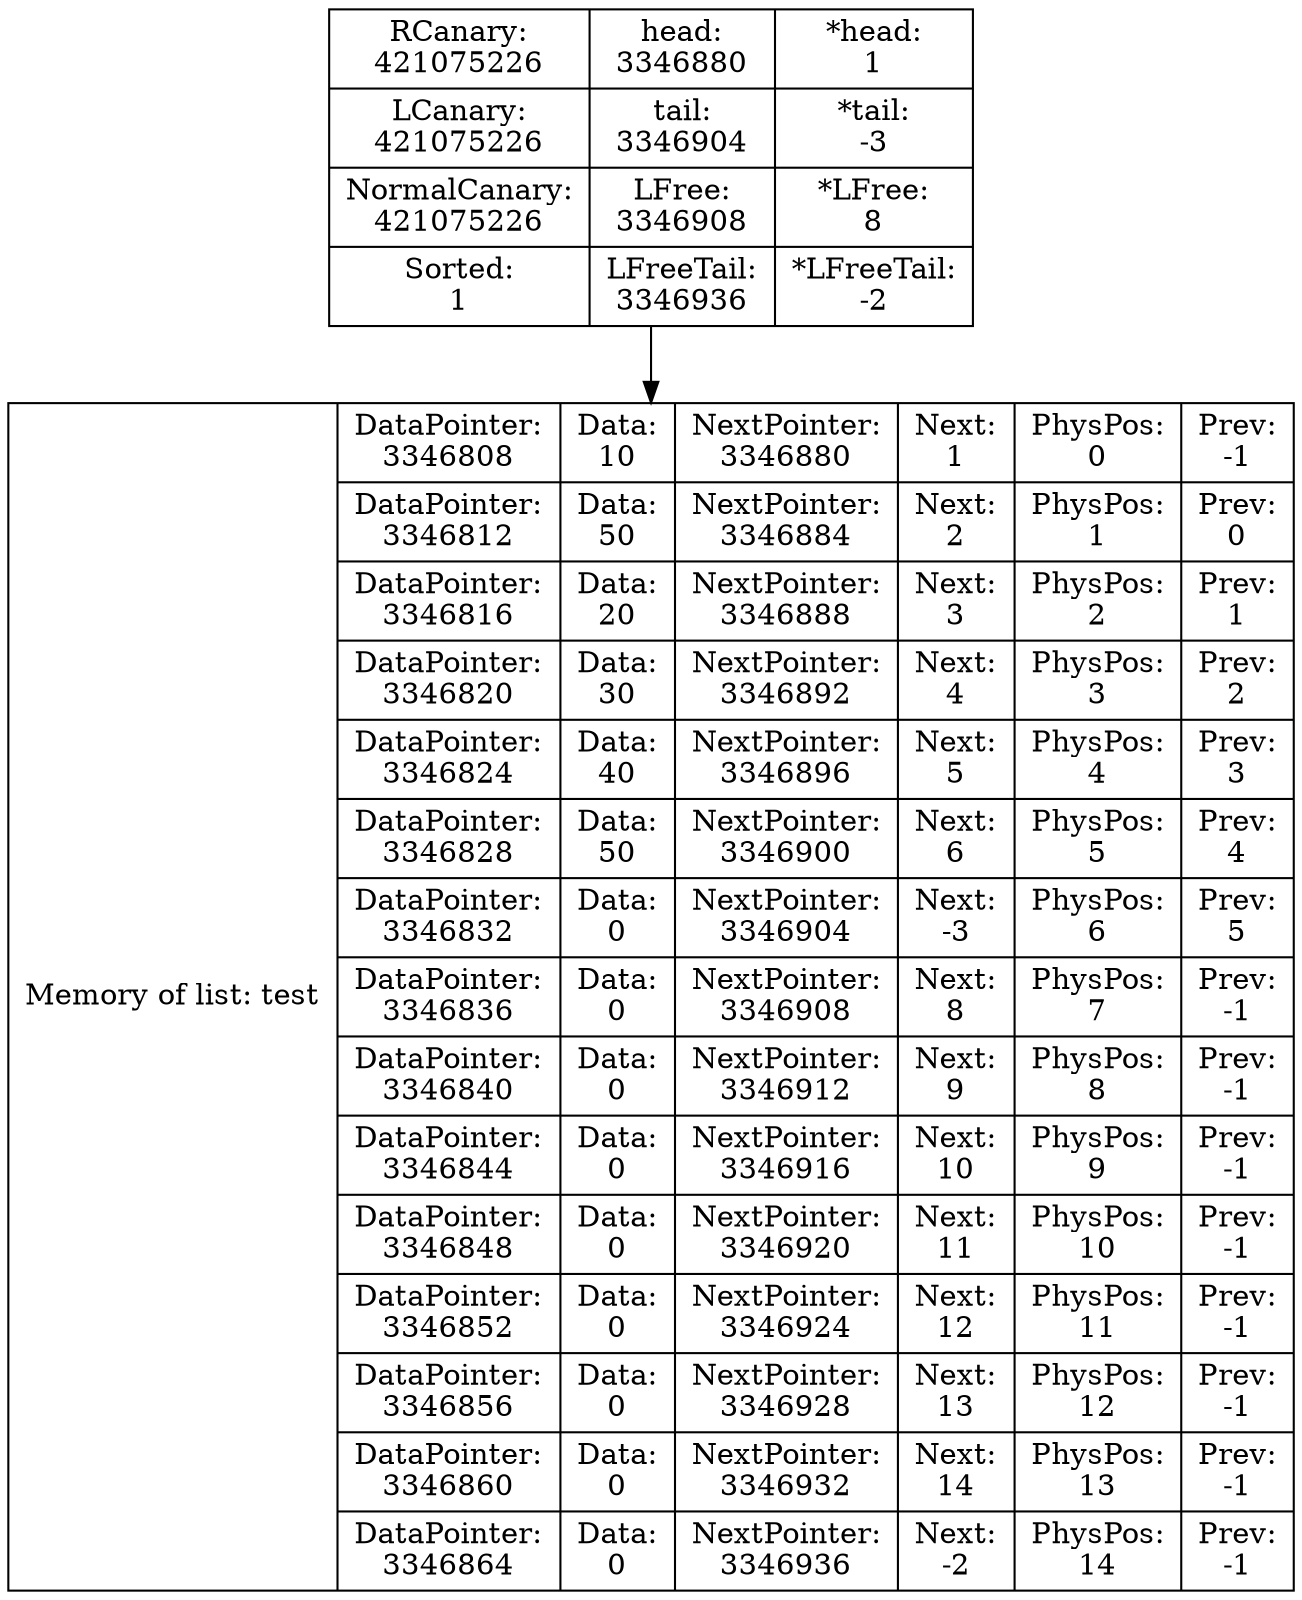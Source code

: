 digraph G{
data [shape=record,label="{Memory of list: test} | {{DataPointer:\n3346808 | Data:\n10 | NextPointer:\n3346880 | Next:\n1 | PhysPos:\n0 | Prev:\n-1}
| {DataPointer:\n3346812 | Data:\n50 | NextPointer:\n3346884 | Next:\n2 | PhysPos:\n1 | Prev:\n0}
| {DataPointer:\n3346816 | Data:\n20 | NextPointer:\n3346888 | Next:\n3 | PhysPos:\n2 | Prev:\n1}
| {DataPointer:\n3346820 | Data:\n30 | NextPointer:\n3346892 | Next:\n4 | PhysPos:\n3 | Prev:\n2}
| {DataPointer:\n3346824 | Data:\n40 | NextPointer:\n3346896 | Next:\n5 | PhysPos:\n4 | Prev:\n3}
| {DataPointer:\n3346828 | Data:\n50 | NextPointer:\n3346900 | Next:\n6 | PhysPos:\n5 | Prev:\n4}
| {DataPointer:\n3346832 | Data:\n0 | NextPointer:\n3346904 | Next:\n-3 | PhysPos:\n6 | Prev:\n5}
| {DataPointer:\n3346836 | Data:\n0 | NextPointer:\n3346908 | Next:\n8 | PhysPos:\n7 | Prev:\n-1}
| {DataPointer:\n3346840 | Data:\n0 | NextPointer:\n3346912 | Next:\n9 | PhysPos:\n8 | Prev:\n-1}
| {DataPointer:\n3346844 | Data:\n0 | NextPointer:\n3346916 | Next:\n10 | PhysPos:\n9 | Prev:\n-1}
| {DataPointer:\n3346848 | Data:\n0 | NextPointer:\n3346920 | Next:\n11 | PhysPos:\n10 | Prev:\n-1}
| {DataPointer:\n3346852 | Data:\n0 | NextPointer:\n3346924 | Next:\n12 | PhysPos:\n11 | Prev:\n-1}
| {DataPointer:\n3346856 | Data:\n0 | NextPointer:\n3346928 | Next:\n13 | PhysPos:\n12 | Prev:\n-1}
| {DataPointer:\n3346860 | Data:\n0 | NextPointer:\n3346932 | Next:\n14 | PhysPos:\n13 | Prev:\n-1}
| {DataPointer:\n3346864 | Data:\n0 | NextPointer:\n3346936 | Next:\n-2 | PhysPos:\n14 | Prev:\n-1}
}"];
Shild [shape=record,label="{ RCanary:\n421075226 | LCanary:\n421075226  | NormalCanary:\n421075226 | Sorted:\n1 } | { head:\n3346880 | tail:\n3346904 | LFree:\n3346908 | LFreeTail:\n3346936} | { *head:\n1 | *tail:\n-3 | *LFree:\n8 | *LFreeTail:\n-2}"];
Shild->data
}
